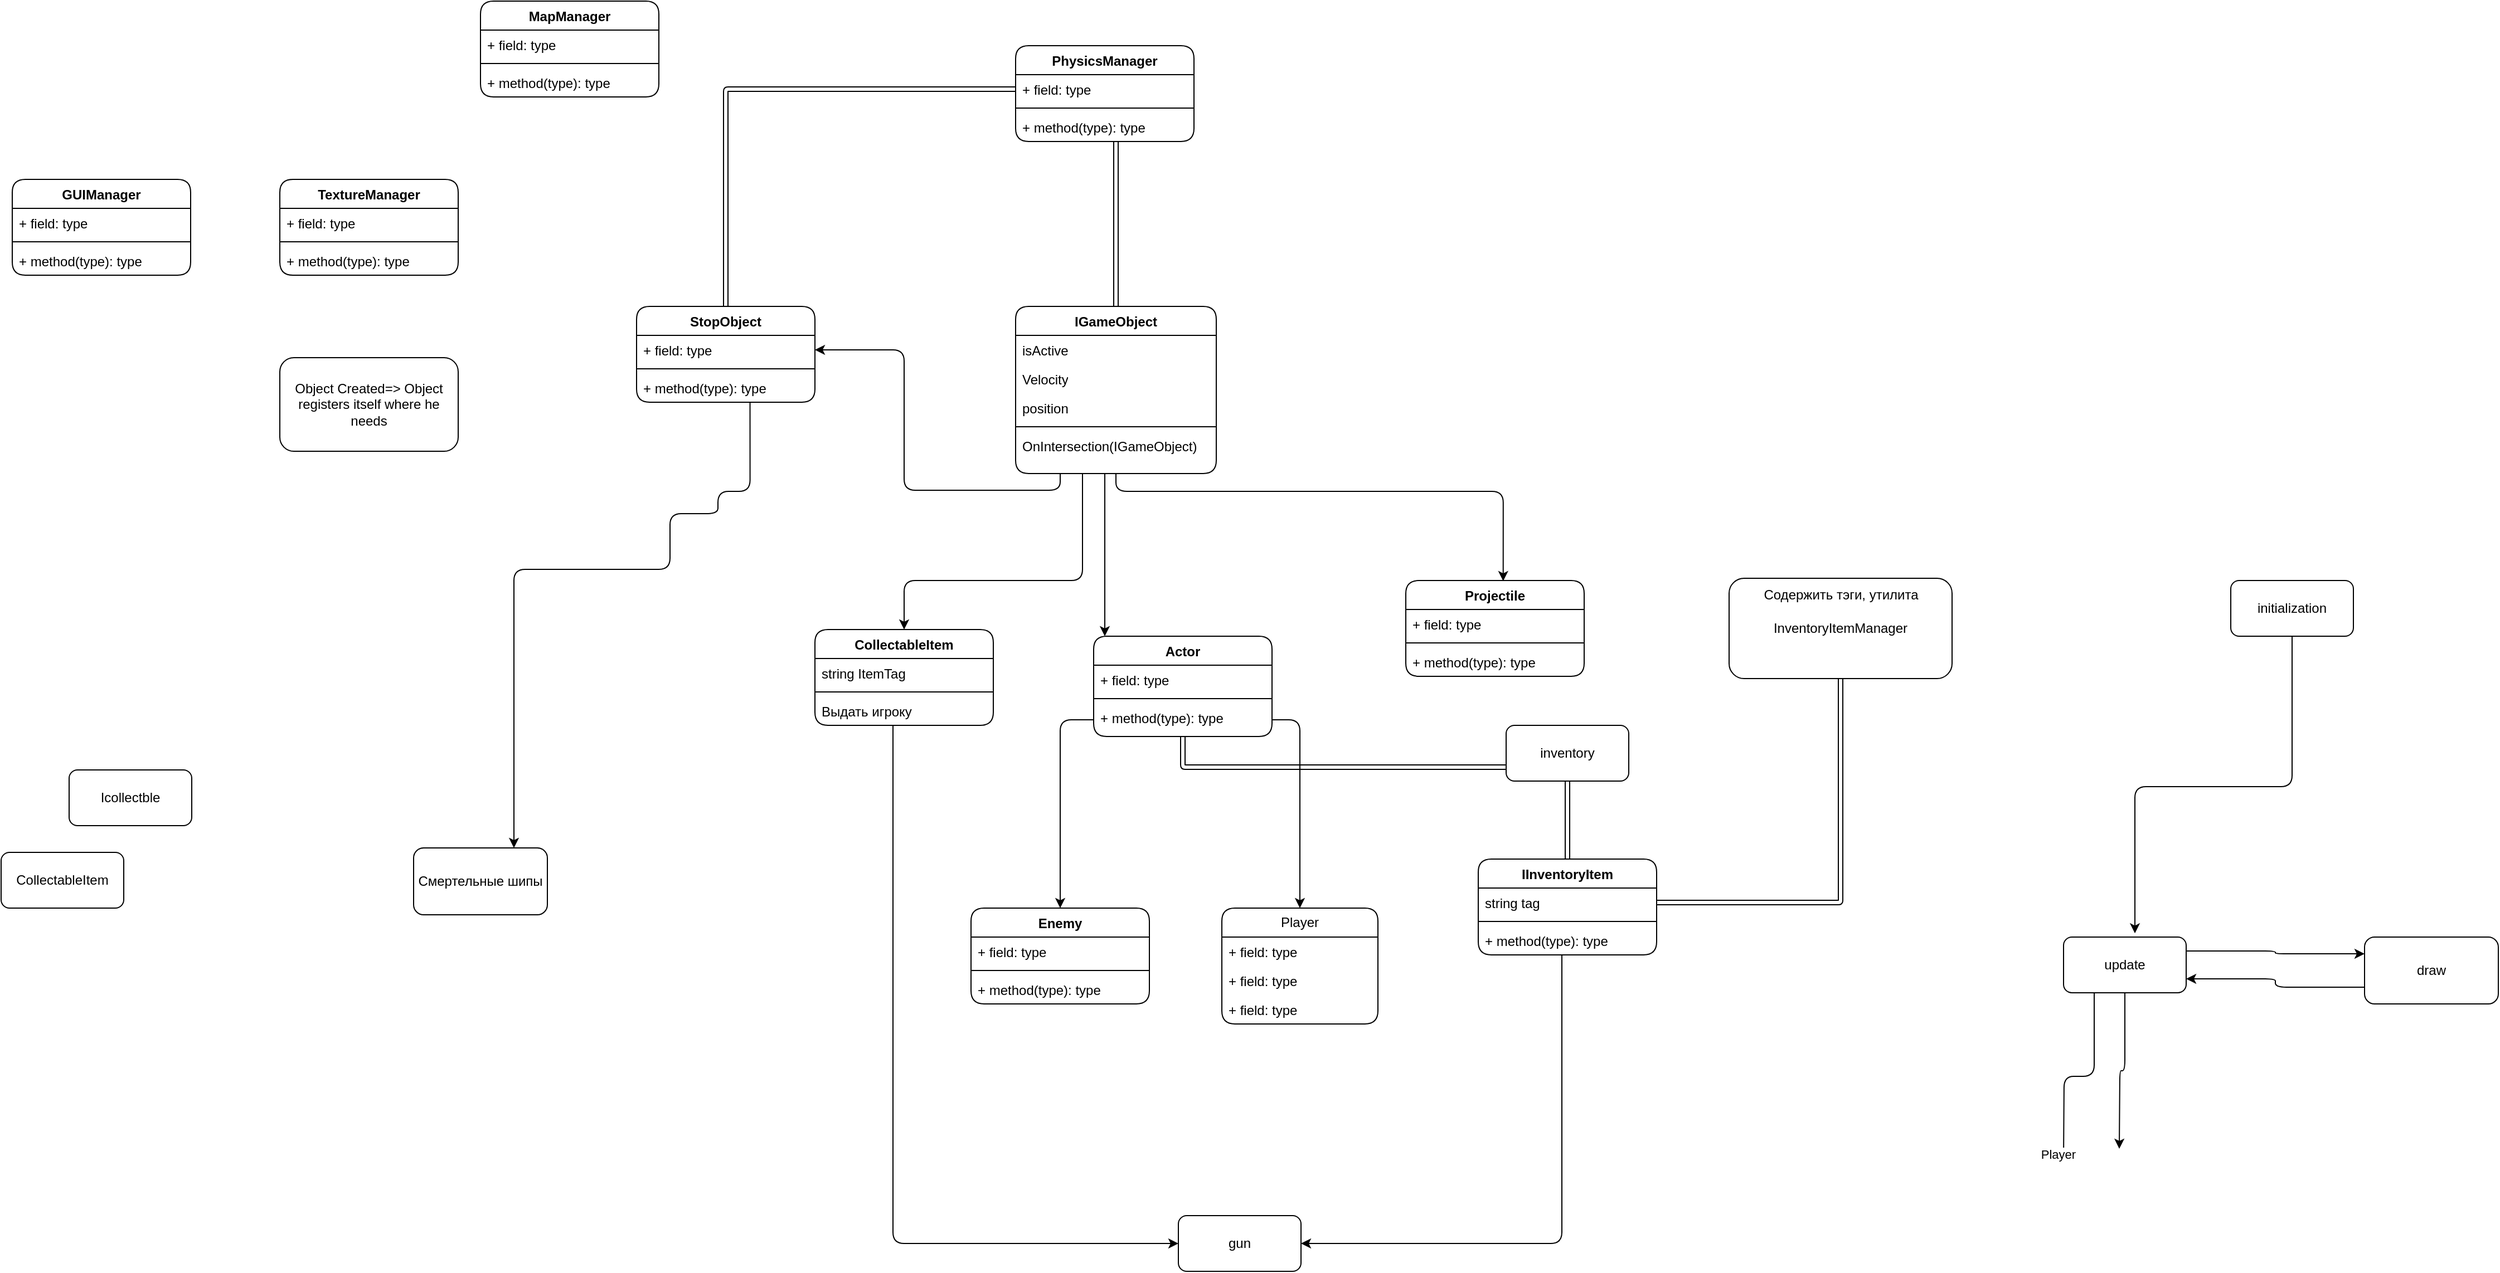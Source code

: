 <mxfile version="21.6.8" type="github">
  <diagram name="Page-1" id="xrVbIxzQs7RLVNrOqRsr">
    <mxGraphModel dx="3177" dy="1669" grid="1" gridSize="10" guides="1" tooltips="1" connect="1" arrows="1" fold="1" page="1" pageScale="1" pageWidth="850" pageHeight="1100" math="0" shadow="0">
      <root>
        <mxCell id="0" />
        <mxCell id="1" parent="0" />
        <mxCell id="t3rC0Jj9k0UUYVAXmxBf-2" style="edgeStyle=orthogonalEdgeStyle;rounded=1;orthogonalLoop=1;jettySize=auto;html=1;exitX=0.5;exitY=1;exitDx=0;exitDy=0;entryX=0.582;entryY=-0.067;entryDx=0;entryDy=0;entryPerimeter=0;" edge="1" parent="1" source="t3rC0Jj9k0UUYVAXmxBf-1" target="t3rC0Jj9k0UUYVAXmxBf-4">
          <mxGeometry relative="1" as="geometry">
            <mxPoint x="520" y="430" as="targetPoint" />
          </mxGeometry>
        </mxCell>
        <mxCell id="t3rC0Jj9k0UUYVAXmxBf-1" value="initialization&lt;br&gt;" style="html=1;whiteSpace=wrap;rounded=1;" vertex="1" parent="1">
          <mxGeometry x="410" y="160" width="110" height="50" as="geometry" />
        </mxCell>
        <mxCell id="t3rC0Jj9k0UUYVAXmxBf-6" style="edgeStyle=orthogonalEdgeStyle;rounded=1;orthogonalLoop=1;jettySize=auto;html=1;exitX=1;exitY=0.25;exitDx=0;exitDy=0;entryX=0;entryY=0.25;entryDx=0;entryDy=0;" edge="1" parent="1" source="t3rC0Jj9k0UUYVAXmxBf-4" target="t3rC0Jj9k0UUYVAXmxBf-5">
          <mxGeometry relative="1" as="geometry" />
        </mxCell>
        <mxCell id="t3rC0Jj9k0UUYVAXmxBf-8" style="edgeStyle=orthogonalEdgeStyle;rounded=1;orthogonalLoop=1;jettySize=auto;html=1;exitX=0.25;exitY=1;exitDx=0;exitDy=0;" edge="1" parent="1" source="t3rC0Jj9k0UUYVAXmxBf-4">
          <mxGeometry relative="1" as="geometry">
            <mxPoint x="260" y="680" as="targetPoint" />
          </mxGeometry>
        </mxCell>
        <mxCell id="t3rC0Jj9k0UUYVAXmxBf-9" value="Player&lt;br&gt;" style="edgeLabel;html=1;align=center;verticalAlign=middle;resizable=0;points=[];rounded=1;" vertex="1" connectable="0" parent="t3rC0Jj9k0UUYVAXmxBf-8">
          <mxGeometry x="0.944" y="-5" relative="1" as="geometry">
            <mxPoint as="offset" />
          </mxGeometry>
        </mxCell>
        <mxCell id="t3rC0Jj9k0UUYVAXmxBf-10" style="edgeStyle=orthogonalEdgeStyle;rounded=1;orthogonalLoop=1;jettySize=auto;html=1;exitX=0.5;exitY=1;exitDx=0;exitDy=0;" edge="1" parent="1" source="t3rC0Jj9k0UUYVAXmxBf-4">
          <mxGeometry relative="1" as="geometry">
            <mxPoint x="310" y="670" as="targetPoint" />
          </mxGeometry>
        </mxCell>
        <mxCell id="t3rC0Jj9k0UUYVAXmxBf-4" value="update" style="html=1;whiteSpace=wrap;rounded=1;" vertex="1" parent="1">
          <mxGeometry x="260" y="480" width="110" height="50" as="geometry" />
        </mxCell>
        <mxCell id="t3rC0Jj9k0UUYVAXmxBf-7" style="edgeStyle=orthogonalEdgeStyle;rounded=1;orthogonalLoop=1;jettySize=auto;html=1;exitX=0;exitY=0.75;exitDx=0;exitDy=0;entryX=1;entryY=0.75;entryDx=0;entryDy=0;" edge="1" parent="1" source="t3rC0Jj9k0UUYVAXmxBf-5" target="t3rC0Jj9k0UUYVAXmxBf-4">
          <mxGeometry relative="1" as="geometry" />
        </mxCell>
        <mxCell id="t3rC0Jj9k0UUYVAXmxBf-5" value="draw" style="whiteSpace=wrap;html=1;rounded=1;" vertex="1" parent="1">
          <mxGeometry x="530" y="480" width="120" height="60" as="geometry" />
        </mxCell>
        <mxCell id="t3rC0Jj9k0UUYVAXmxBf-14" value="Actor" style="swimlane;fontStyle=1;align=center;verticalAlign=top;childLayout=stackLayout;horizontal=1;startSize=26;horizontalStack=0;resizeParent=1;resizeParentMax=0;resizeLast=0;collapsible=1;marginBottom=0;whiteSpace=wrap;html=1;rounded=1;" vertex="1" parent="1">
          <mxGeometry x="-610" y="210" width="160" height="90" as="geometry" />
        </mxCell>
        <mxCell id="t3rC0Jj9k0UUYVAXmxBf-15" value="+ field: type" style="text;strokeColor=none;fillColor=none;align=left;verticalAlign=top;spacingLeft=4;spacingRight=4;overflow=hidden;rotatable=0;points=[[0,0.5],[1,0.5]];portConstraint=eastwest;whiteSpace=wrap;html=1;rounded=1;" vertex="1" parent="t3rC0Jj9k0UUYVAXmxBf-14">
          <mxGeometry y="26" width="160" height="26" as="geometry" />
        </mxCell>
        <mxCell id="t3rC0Jj9k0UUYVAXmxBf-16" value="" style="line;strokeWidth=1;fillColor=none;align=left;verticalAlign=middle;spacingTop=-1;spacingLeft=3;spacingRight=3;rotatable=0;labelPosition=right;points=[];portConstraint=eastwest;strokeColor=inherit;rounded=1;" vertex="1" parent="t3rC0Jj9k0UUYVAXmxBf-14">
          <mxGeometry y="52" width="160" height="8" as="geometry" />
        </mxCell>
        <mxCell id="t3rC0Jj9k0UUYVAXmxBf-17" value="+ method(type): type" style="text;strokeColor=none;fillColor=none;align=left;verticalAlign=top;spacingLeft=4;spacingRight=4;overflow=hidden;rotatable=0;points=[[0,0.5],[1,0.5]];portConstraint=eastwest;whiteSpace=wrap;html=1;rounded=1;" vertex="1" parent="t3rC0Jj9k0UUYVAXmxBf-14">
          <mxGeometry y="60" width="160" height="30" as="geometry" />
        </mxCell>
        <mxCell id="t3rC0Jj9k0UUYVAXmxBf-19" value="Enemy" style="swimlane;fontStyle=1;align=center;verticalAlign=top;childLayout=stackLayout;horizontal=1;startSize=26;horizontalStack=0;resizeParent=1;resizeParentMax=0;resizeLast=0;collapsible=1;marginBottom=0;whiteSpace=wrap;html=1;rounded=1;" vertex="1" parent="1">
          <mxGeometry x="-720" y="454" width="160" height="86" as="geometry" />
        </mxCell>
        <mxCell id="t3rC0Jj9k0UUYVAXmxBf-20" value="+ field: type" style="text;strokeColor=none;fillColor=none;align=left;verticalAlign=top;spacingLeft=4;spacingRight=4;overflow=hidden;rotatable=0;points=[[0,0.5],[1,0.5]];portConstraint=eastwest;whiteSpace=wrap;html=1;rounded=1;" vertex="1" parent="t3rC0Jj9k0UUYVAXmxBf-19">
          <mxGeometry y="26" width="160" height="26" as="geometry" />
        </mxCell>
        <mxCell id="t3rC0Jj9k0UUYVAXmxBf-21" value="" style="line;strokeWidth=1;fillColor=none;align=left;verticalAlign=middle;spacingTop=-1;spacingLeft=3;spacingRight=3;rotatable=0;labelPosition=right;points=[];portConstraint=eastwest;strokeColor=inherit;rounded=1;" vertex="1" parent="t3rC0Jj9k0UUYVAXmxBf-19">
          <mxGeometry y="52" width="160" height="8" as="geometry" />
        </mxCell>
        <mxCell id="t3rC0Jj9k0UUYVAXmxBf-22" value="+ method(type): type" style="text;strokeColor=none;fillColor=none;align=left;verticalAlign=top;spacingLeft=4;spacingRight=4;overflow=hidden;rotatable=0;points=[[0,0.5],[1,0.5]];portConstraint=eastwest;whiteSpace=wrap;html=1;rounded=1;" vertex="1" parent="t3rC0Jj9k0UUYVAXmxBf-19">
          <mxGeometry y="60" width="160" height="26" as="geometry" />
        </mxCell>
        <mxCell id="t3rC0Jj9k0UUYVAXmxBf-23" value="Player" style="swimlane;fontStyle=0;childLayout=stackLayout;horizontal=1;startSize=26;fillColor=none;horizontalStack=0;resizeParent=1;resizeParentMax=0;resizeLast=0;collapsible=1;marginBottom=0;whiteSpace=wrap;html=1;rounded=1;" vertex="1" parent="1">
          <mxGeometry x="-495" y="454" width="140" height="104" as="geometry" />
        </mxCell>
        <mxCell id="t3rC0Jj9k0UUYVAXmxBf-24" value="+ field: type" style="text;strokeColor=none;fillColor=none;align=left;verticalAlign=top;spacingLeft=4;spacingRight=4;overflow=hidden;rotatable=0;points=[[0,0.5],[1,0.5]];portConstraint=eastwest;whiteSpace=wrap;html=1;rounded=1;" vertex="1" parent="t3rC0Jj9k0UUYVAXmxBf-23">
          <mxGeometry y="26" width="140" height="26" as="geometry" />
        </mxCell>
        <mxCell id="t3rC0Jj9k0UUYVAXmxBf-25" value="+ field: type" style="text;strokeColor=none;fillColor=none;align=left;verticalAlign=top;spacingLeft=4;spacingRight=4;overflow=hidden;rotatable=0;points=[[0,0.5],[1,0.5]];portConstraint=eastwest;whiteSpace=wrap;html=1;rounded=1;" vertex="1" parent="t3rC0Jj9k0UUYVAXmxBf-23">
          <mxGeometry y="52" width="140" height="26" as="geometry" />
        </mxCell>
        <mxCell id="t3rC0Jj9k0UUYVAXmxBf-26" value="+ field: type" style="text;strokeColor=none;fillColor=none;align=left;verticalAlign=top;spacingLeft=4;spacingRight=4;overflow=hidden;rotatable=0;points=[[0,0.5],[1,0.5]];portConstraint=eastwest;whiteSpace=wrap;html=1;rounded=1;" vertex="1" parent="t3rC0Jj9k0UUYVAXmxBf-23">
          <mxGeometry y="78" width="140" height="26" as="geometry" />
        </mxCell>
        <mxCell id="t3rC0Jj9k0UUYVAXmxBf-27" style="edgeStyle=orthogonalEdgeStyle;rounded=1;orthogonalLoop=1;jettySize=auto;html=1;exitX=1;exitY=0.5;exitDx=0;exitDy=0;entryX=0.5;entryY=0;entryDx=0;entryDy=0;" edge="1" parent="1" source="t3rC0Jj9k0UUYVAXmxBf-17" target="t3rC0Jj9k0UUYVAXmxBf-23">
          <mxGeometry relative="1" as="geometry" />
        </mxCell>
        <mxCell id="t3rC0Jj9k0UUYVAXmxBf-28" style="edgeStyle=orthogonalEdgeStyle;rounded=1;orthogonalLoop=1;jettySize=auto;html=1;exitX=0;exitY=0.5;exitDx=0;exitDy=0;" edge="1" parent="1" source="t3rC0Jj9k0UUYVAXmxBf-17" target="t3rC0Jj9k0UUYVAXmxBf-19">
          <mxGeometry relative="1" as="geometry" />
        </mxCell>
        <mxCell id="t3rC0Jj9k0UUYVAXmxBf-35" value="TextureManager" style="swimlane;fontStyle=1;align=center;verticalAlign=top;childLayout=stackLayout;horizontal=1;startSize=26;horizontalStack=0;resizeParent=1;resizeParentMax=0;resizeLast=0;collapsible=1;marginBottom=0;whiteSpace=wrap;html=1;rounded=1;" vertex="1" parent="1">
          <mxGeometry x="-1340" y="-200" width="160" height="86" as="geometry" />
        </mxCell>
        <mxCell id="t3rC0Jj9k0UUYVAXmxBf-36" value="+ field: type" style="text;strokeColor=none;fillColor=none;align=left;verticalAlign=top;spacingLeft=4;spacingRight=4;overflow=hidden;rotatable=0;points=[[0,0.5],[1,0.5]];portConstraint=eastwest;whiteSpace=wrap;html=1;rounded=1;" vertex="1" parent="t3rC0Jj9k0UUYVAXmxBf-35">
          <mxGeometry y="26" width="160" height="26" as="geometry" />
        </mxCell>
        <mxCell id="t3rC0Jj9k0UUYVAXmxBf-37" value="" style="line;strokeWidth=1;fillColor=none;align=left;verticalAlign=middle;spacingTop=-1;spacingLeft=3;spacingRight=3;rotatable=0;labelPosition=right;points=[];portConstraint=eastwest;strokeColor=inherit;rounded=1;" vertex="1" parent="t3rC0Jj9k0UUYVAXmxBf-35">
          <mxGeometry y="52" width="160" height="8" as="geometry" />
        </mxCell>
        <mxCell id="t3rC0Jj9k0UUYVAXmxBf-38" value="+ method(type): type" style="text;strokeColor=none;fillColor=none;align=left;verticalAlign=top;spacingLeft=4;spacingRight=4;overflow=hidden;rotatable=0;points=[[0,0.5],[1,0.5]];portConstraint=eastwest;whiteSpace=wrap;html=1;rounded=1;" vertex="1" parent="t3rC0Jj9k0UUYVAXmxBf-35">
          <mxGeometry y="60" width="160" height="26" as="geometry" />
        </mxCell>
        <mxCell id="t3rC0Jj9k0UUYVAXmxBf-39" value="GUIManager" style="swimlane;fontStyle=1;align=center;verticalAlign=top;childLayout=stackLayout;horizontal=1;startSize=26;horizontalStack=0;resizeParent=1;resizeParentMax=0;resizeLast=0;collapsible=1;marginBottom=0;whiteSpace=wrap;html=1;rounded=1;" vertex="1" parent="1">
          <mxGeometry x="-1580" y="-200" width="160" height="86" as="geometry" />
        </mxCell>
        <mxCell id="t3rC0Jj9k0UUYVAXmxBf-40" value="+ field: type" style="text;strokeColor=none;fillColor=none;align=left;verticalAlign=top;spacingLeft=4;spacingRight=4;overflow=hidden;rotatable=0;points=[[0,0.5],[1,0.5]];portConstraint=eastwest;whiteSpace=wrap;html=1;rounded=1;" vertex="1" parent="t3rC0Jj9k0UUYVAXmxBf-39">
          <mxGeometry y="26" width="160" height="26" as="geometry" />
        </mxCell>
        <mxCell id="t3rC0Jj9k0UUYVAXmxBf-41" value="" style="line;strokeWidth=1;fillColor=none;align=left;verticalAlign=middle;spacingTop=-1;spacingLeft=3;spacingRight=3;rotatable=0;labelPosition=right;points=[];portConstraint=eastwest;strokeColor=inherit;rounded=1;" vertex="1" parent="t3rC0Jj9k0UUYVAXmxBf-39">
          <mxGeometry y="52" width="160" height="8" as="geometry" />
        </mxCell>
        <mxCell id="t3rC0Jj9k0UUYVAXmxBf-42" value="+ method(type): type" style="text;strokeColor=none;fillColor=none;align=left;verticalAlign=top;spacingLeft=4;spacingRight=4;overflow=hidden;rotatable=0;points=[[0,0.5],[1,0.5]];portConstraint=eastwest;whiteSpace=wrap;html=1;rounded=1;" vertex="1" parent="t3rC0Jj9k0UUYVAXmxBf-39">
          <mxGeometry y="60" width="160" height="26" as="geometry" />
        </mxCell>
        <mxCell id="t3rC0Jj9k0UUYVAXmxBf-43" value="MapManager&lt;br&gt;" style="swimlane;fontStyle=1;align=center;verticalAlign=top;childLayout=stackLayout;horizontal=1;startSize=26;horizontalStack=0;resizeParent=1;resizeParentMax=0;resizeLast=0;collapsible=1;marginBottom=0;whiteSpace=wrap;html=1;rounded=1;" vertex="1" parent="1">
          <mxGeometry x="-1160" y="-360" width="160" height="86" as="geometry" />
        </mxCell>
        <mxCell id="t3rC0Jj9k0UUYVAXmxBf-44" value="+ field: type" style="text;strokeColor=none;fillColor=none;align=left;verticalAlign=top;spacingLeft=4;spacingRight=4;overflow=hidden;rotatable=0;points=[[0,0.5],[1,0.5]];portConstraint=eastwest;whiteSpace=wrap;html=1;rounded=1;" vertex="1" parent="t3rC0Jj9k0UUYVAXmxBf-43">
          <mxGeometry y="26" width="160" height="26" as="geometry" />
        </mxCell>
        <mxCell id="t3rC0Jj9k0UUYVAXmxBf-45" value="" style="line;strokeWidth=1;fillColor=none;align=left;verticalAlign=middle;spacingTop=-1;spacingLeft=3;spacingRight=3;rotatable=0;labelPosition=right;points=[];portConstraint=eastwest;strokeColor=inherit;rounded=1;" vertex="1" parent="t3rC0Jj9k0UUYVAXmxBf-43">
          <mxGeometry y="52" width="160" height="8" as="geometry" />
        </mxCell>
        <mxCell id="t3rC0Jj9k0UUYVAXmxBf-46" value="+ method(type): type" style="text;strokeColor=none;fillColor=none;align=left;verticalAlign=top;spacingLeft=4;spacingRight=4;overflow=hidden;rotatable=0;points=[[0,0.5],[1,0.5]];portConstraint=eastwest;whiteSpace=wrap;html=1;rounded=1;" vertex="1" parent="t3rC0Jj9k0UUYVAXmxBf-43">
          <mxGeometry y="60" width="160" height="26" as="geometry" />
        </mxCell>
        <mxCell id="t3rC0Jj9k0UUYVAXmxBf-75" style="edgeStyle=orthogonalEdgeStyle;rounded=1;orthogonalLoop=1;jettySize=auto;html=1;" edge="1" parent="1" source="t3rC0Jj9k0UUYVAXmxBf-47" target="t3rC0Jj9k0UUYVAXmxBf-14">
          <mxGeometry relative="1" as="geometry">
            <Array as="points">
              <mxPoint x="-600" y="150" />
              <mxPoint x="-600" y="150" />
            </Array>
          </mxGeometry>
        </mxCell>
        <mxCell id="t3rC0Jj9k0UUYVAXmxBf-90" style="edgeStyle=orthogonalEdgeStyle;rounded=1;orthogonalLoop=1;jettySize=auto;html=1;entryX=1;entryY=0.5;entryDx=0;entryDy=0;" edge="1" parent="1" source="t3rC0Jj9k0UUYVAXmxBf-47" target="t3rC0Jj9k0UUYVAXmxBf-65">
          <mxGeometry relative="1" as="geometry">
            <Array as="points">
              <mxPoint x="-640" y="79" />
              <mxPoint x="-780" y="79" />
              <mxPoint x="-780" y="-47" />
            </Array>
          </mxGeometry>
        </mxCell>
        <mxCell id="t3rC0Jj9k0UUYVAXmxBf-96" style="edgeStyle=orthogonalEdgeStyle;rounded=1;orthogonalLoop=1;jettySize=auto;html=1;entryX=0.546;entryY=0.006;entryDx=0;entryDy=0;entryPerimeter=0;" edge="1" parent="1" source="t3rC0Jj9k0UUYVAXmxBf-47" target="t3rC0Jj9k0UUYVAXmxBf-91">
          <mxGeometry relative="1" as="geometry">
            <Array as="points">
              <mxPoint x="-590" y="80" />
              <mxPoint x="-243" y="80" />
            </Array>
          </mxGeometry>
        </mxCell>
        <mxCell id="t3rC0Jj9k0UUYVAXmxBf-108" style="edgeStyle=orthogonalEdgeStyle;rounded=1;orthogonalLoop=1;jettySize=auto;html=1;entryX=0.75;entryY=0;entryDx=0;entryDy=0;exitX=0.636;exitY=0.987;exitDx=0;exitDy=0;exitPerimeter=0;" edge="1" parent="1" source="t3rC0Jj9k0UUYVAXmxBf-67" target="t3rC0Jj9k0UUYVAXmxBf-109">
          <mxGeometry relative="1" as="geometry">
            <mxPoint x="-1130" y="310" as="targetPoint" />
            <mxPoint x="-880" y="90" as="sourcePoint" />
            <Array as="points">
              <mxPoint x="-918" y="80" />
              <mxPoint x="-947" y="80" />
              <mxPoint x="-947" y="100" />
              <mxPoint x="-990" y="100" />
              <mxPoint x="-990" y="150" />
              <mxPoint x="-1130" y="150" />
            </Array>
          </mxGeometry>
        </mxCell>
        <mxCell id="t3rC0Jj9k0UUYVAXmxBf-47" value="IGameObject" style="swimlane;fontStyle=1;align=center;verticalAlign=top;childLayout=stackLayout;horizontal=1;startSize=26;horizontalStack=0;resizeParent=1;resizeParentMax=0;resizeLast=0;collapsible=1;marginBottom=0;whiteSpace=wrap;html=1;rounded=1;" vertex="1" parent="1">
          <mxGeometry x="-680" y="-86" width="180" height="150" as="geometry" />
        </mxCell>
        <mxCell id="t3rC0Jj9k0UUYVAXmxBf-48" value="isActive" style="text;strokeColor=none;fillColor=none;align=left;verticalAlign=top;spacingLeft=4;spacingRight=4;overflow=hidden;rotatable=0;points=[[0,0.5],[1,0.5]];portConstraint=eastwest;whiteSpace=wrap;html=1;rounded=1;" vertex="1" parent="t3rC0Jj9k0UUYVAXmxBf-47">
          <mxGeometry y="26" width="180" height="26" as="geometry" />
        </mxCell>
        <mxCell id="t3rC0Jj9k0UUYVAXmxBf-88" value="Velocity" style="text;strokeColor=none;fillColor=none;align=left;verticalAlign=top;spacingLeft=4;spacingRight=4;overflow=hidden;rotatable=0;points=[[0,0.5],[1,0.5]];portConstraint=eastwest;whiteSpace=wrap;html=1;rounded=1;" vertex="1" parent="t3rC0Jj9k0UUYVAXmxBf-47">
          <mxGeometry y="52" width="180" height="26" as="geometry" />
        </mxCell>
        <mxCell id="t3rC0Jj9k0UUYVAXmxBf-89" value="position" style="text;strokeColor=none;fillColor=none;align=left;verticalAlign=top;spacingLeft=4;spacingRight=4;overflow=hidden;rotatable=0;points=[[0,0.5],[1,0.5]];portConstraint=eastwest;whiteSpace=wrap;html=1;rounded=1;" vertex="1" parent="t3rC0Jj9k0UUYVAXmxBf-47">
          <mxGeometry y="78" width="180" height="26" as="geometry" />
        </mxCell>
        <mxCell id="t3rC0Jj9k0UUYVAXmxBf-49" value="" style="line;strokeWidth=1;fillColor=none;align=left;verticalAlign=middle;spacingTop=-1;spacingLeft=3;spacingRight=3;rotatable=0;labelPosition=right;points=[];portConstraint=eastwest;strokeColor=inherit;rounded=1;" vertex="1" parent="t3rC0Jj9k0UUYVAXmxBf-47">
          <mxGeometry y="104" width="180" height="8" as="geometry" />
        </mxCell>
        <mxCell id="t3rC0Jj9k0UUYVAXmxBf-50" value="OnIntersection(IGameObject)" style="text;strokeColor=none;fillColor=none;align=left;verticalAlign=top;spacingLeft=4;spacingRight=4;overflow=hidden;rotatable=0;points=[[0,0.5],[1,0.5]];portConstraint=eastwest;whiteSpace=wrap;html=1;rounded=1;" vertex="1" parent="t3rC0Jj9k0UUYVAXmxBf-47">
          <mxGeometry y="112" width="180" height="38" as="geometry" />
        </mxCell>
        <mxCell id="t3rC0Jj9k0UUYVAXmxBf-62" style="edgeStyle=orthogonalEdgeStyle;rounded=1;orthogonalLoop=1;jettySize=auto;html=1;shape=link;" edge="1" parent="1" source="t3rC0Jj9k0UUYVAXmxBf-51" target="t3rC0Jj9k0UUYVAXmxBf-47">
          <mxGeometry relative="1" as="geometry">
            <Array as="points">
              <mxPoint x="-590" y="-190" />
              <mxPoint x="-590" y="-190" />
            </Array>
          </mxGeometry>
        </mxCell>
        <mxCell id="t3rC0Jj9k0UUYVAXmxBf-51" value="PhysicsManager" style="swimlane;fontStyle=1;align=center;verticalAlign=top;childLayout=stackLayout;horizontal=1;startSize=26;horizontalStack=0;resizeParent=1;resizeParentMax=0;resizeLast=0;collapsible=1;marginBottom=0;whiteSpace=wrap;html=1;rounded=1;" vertex="1" parent="1">
          <mxGeometry x="-680" y="-320" width="160" height="86" as="geometry" />
        </mxCell>
        <mxCell id="t3rC0Jj9k0UUYVAXmxBf-52" value="+ field: type" style="text;strokeColor=none;fillColor=none;align=left;verticalAlign=top;spacingLeft=4;spacingRight=4;overflow=hidden;rotatable=0;points=[[0,0.5],[1,0.5]];portConstraint=eastwest;whiteSpace=wrap;html=1;rounded=1;" vertex="1" parent="t3rC0Jj9k0UUYVAXmxBf-51">
          <mxGeometry y="26" width="160" height="26" as="geometry" />
        </mxCell>
        <mxCell id="t3rC0Jj9k0UUYVAXmxBf-53" value="" style="line;strokeWidth=1;fillColor=none;align=left;verticalAlign=middle;spacingTop=-1;spacingLeft=3;spacingRight=3;rotatable=0;labelPosition=right;points=[];portConstraint=eastwest;strokeColor=inherit;rounded=1;" vertex="1" parent="t3rC0Jj9k0UUYVAXmxBf-51">
          <mxGeometry y="52" width="160" height="8" as="geometry" />
        </mxCell>
        <mxCell id="t3rC0Jj9k0UUYVAXmxBf-54" value="+ method(type): type" style="text;strokeColor=none;fillColor=none;align=left;verticalAlign=top;spacingLeft=4;spacingRight=4;overflow=hidden;rotatable=0;points=[[0,0.5],[1,0.5]];portConstraint=eastwest;whiteSpace=wrap;html=1;rounded=1;" vertex="1" parent="t3rC0Jj9k0UUYVAXmxBf-51">
          <mxGeometry y="60" width="160" height="26" as="geometry" />
        </mxCell>
        <mxCell id="t3rC0Jj9k0UUYVAXmxBf-84" style="edgeStyle=orthogonalEdgeStyle;rounded=1;orthogonalLoop=1;jettySize=auto;html=1;entryX=0;entryY=0.5;entryDx=0;entryDy=0;" edge="1" parent="1" source="t3rC0Jj9k0UUYVAXmxBf-57" target="t3rC0Jj9k0UUYVAXmxBf-81">
          <mxGeometry relative="1" as="geometry">
            <Array as="points">
              <mxPoint x="-790" y="755" />
            </Array>
          </mxGeometry>
        </mxCell>
        <mxCell id="t3rC0Jj9k0UUYVAXmxBf-57" value="CollectableItem" style="swimlane;fontStyle=1;align=center;verticalAlign=top;childLayout=stackLayout;horizontal=1;startSize=26;horizontalStack=0;resizeParent=1;resizeParentMax=0;resizeLast=0;collapsible=1;marginBottom=0;whiteSpace=wrap;html=1;rounded=1;" vertex="1" parent="1">
          <mxGeometry x="-860" y="204" width="160" height="86" as="geometry" />
        </mxCell>
        <mxCell id="t3rC0Jj9k0UUYVAXmxBf-58" value="string ItemTag" style="text;strokeColor=none;fillColor=none;align=left;verticalAlign=top;spacingLeft=4;spacingRight=4;overflow=hidden;rotatable=0;points=[[0,0.5],[1,0.5]];portConstraint=eastwest;whiteSpace=wrap;html=1;rounded=1;" vertex="1" parent="t3rC0Jj9k0UUYVAXmxBf-57">
          <mxGeometry y="26" width="160" height="26" as="geometry" />
        </mxCell>
        <mxCell id="t3rC0Jj9k0UUYVAXmxBf-59" value="" style="line;strokeWidth=1;fillColor=none;align=left;verticalAlign=middle;spacingTop=-1;spacingLeft=3;spacingRight=3;rotatable=0;labelPosition=right;points=[];portConstraint=eastwest;strokeColor=inherit;rounded=1;" vertex="1" parent="t3rC0Jj9k0UUYVAXmxBf-57">
          <mxGeometry y="52" width="160" height="8" as="geometry" />
        </mxCell>
        <mxCell id="t3rC0Jj9k0UUYVAXmxBf-60" value="Выдать игроку" style="text;strokeColor=none;fillColor=none;align=left;verticalAlign=top;spacingLeft=4;spacingRight=4;overflow=hidden;rotatable=0;points=[[0,0.5],[1,0.5]];portConstraint=eastwest;whiteSpace=wrap;html=1;rounded=1;" vertex="1" parent="t3rC0Jj9k0UUYVAXmxBf-57">
          <mxGeometry y="60" width="160" height="26" as="geometry" />
        </mxCell>
        <mxCell id="t3rC0Jj9k0UUYVAXmxBf-63" style="edgeStyle=orthogonalEdgeStyle;rounded=1;orthogonalLoop=1;jettySize=auto;html=1;entryX=0.5;entryY=0;entryDx=0;entryDy=0;" edge="1" parent="1" source="t3rC0Jj9k0UUYVAXmxBf-50" target="t3rC0Jj9k0UUYVAXmxBf-57">
          <mxGeometry relative="1" as="geometry">
            <Array as="points">
              <mxPoint x="-620" y="160" />
              <mxPoint x="-780" y="160" />
            </Array>
          </mxGeometry>
        </mxCell>
        <mxCell id="t3rC0Jj9k0UUYVAXmxBf-64" value="StopObject" style="swimlane;fontStyle=1;align=center;verticalAlign=top;childLayout=stackLayout;horizontal=1;startSize=26;horizontalStack=0;resizeParent=1;resizeParentMax=0;resizeLast=0;collapsible=1;marginBottom=0;whiteSpace=wrap;html=1;rounded=1;" vertex="1" parent="1">
          <mxGeometry x="-1020" y="-86" width="160" height="86" as="geometry" />
        </mxCell>
        <mxCell id="t3rC0Jj9k0UUYVAXmxBf-65" value="+ field: type" style="text;strokeColor=none;fillColor=none;align=left;verticalAlign=top;spacingLeft=4;spacingRight=4;overflow=hidden;rotatable=0;points=[[0,0.5],[1,0.5]];portConstraint=eastwest;whiteSpace=wrap;html=1;rounded=1;" vertex="1" parent="t3rC0Jj9k0UUYVAXmxBf-64">
          <mxGeometry y="26" width="160" height="26" as="geometry" />
        </mxCell>
        <mxCell id="t3rC0Jj9k0UUYVAXmxBf-66" value="" style="line;strokeWidth=1;fillColor=none;align=left;verticalAlign=middle;spacingTop=-1;spacingLeft=3;spacingRight=3;rotatable=0;labelPosition=right;points=[];portConstraint=eastwest;strokeColor=inherit;rounded=1;" vertex="1" parent="t3rC0Jj9k0UUYVAXmxBf-64">
          <mxGeometry y="52" width="160" height="8" as="geometry" />
        </mxCell>
        <mxCell id="t3rC0Jj9k0UUYVAXmxBf-67" value="+ method(type): type" style="text;strokeColor=none;fillColor=none;align=left;verticalAlign=top;spacingLeft=4;spacingRight=4;overflow=hidden;rotatable=0;points=[[0,0.5],[1,0.5]];portConstraint=eastwest;whiteSpace=wrap;html=1;rounded=1;" vertex="1" parent="t3rC0Jj9k0UUYVAXmxBf-64">
          <mxGeometry y="60" width="160" height="26" as="geometry" />
        </mxCell>
        <mxCell id="t3rC0Jj9k0UUYVAXmxBf-68" style="edgeStyle=orthogonalEdgeStyle;rounded=1;orthogonalLoop=1;jettySize=auto;html=1;entryX=0.5;entryY=0;entryDx=0;entryDy=0;shape=link;" edge="1" parent="1" source="t3rC0Jj9k0UUYVAXmxBf-52" target="t3rC0Jj9k0UUYVAXmxBf-64">
          <mxGeometry relative="1" as="geometry" />
        </mxCell>
        <mxCell id="t3rC0Jj9k0UUYVAXmxBf-70" value="Object Created=&amp;gt; Object registers itself where he needs" style="html=1;whiteSpace=wrap;rounded=1;" vertex="1" parent="1">
          <mxGeometry x="-1340" y="-40" width="160" height="84" as="geometry" />
        </mxCell>
        <mxCell id="t3rC0Jj9k0UUYVAXmxBf-71" value="IInventoryItem" style="swimlane;fontStyle=1;align=center;verticalAlign=top;childLayout=stackLayout;horizontal=1;startSize=26;horizontalStack=0;resizeParent=1;resizeParentMax=0;resizeLast=0;collapsible=1;marginBottom=0;whiteSpace=wrap;html=1;rounded=1;" vertex="1" parent="1">
          <mxGeometry x="-265" y="410" width="160" height="86" as="geometry" />
        </mxCell>
        <mxCell id="t3rC0Jj9k0UUYVAXmxBf-72" value="string tag" style="text;strokeColor=none;fillColor=none;align=left;verticalAlign=top;spacingLeft=4;spacingRight=4;overflow=hidden;rotatable=0;points=[[0,0.5],[1,0.5]];portConstraint=eastwest;whiteSpace=wrap;html=1;rounded=1;" vertex="1" parent="t3rC0Jj9k0UUYVAXmxBf-71">
          <mxGeometry y="26" width="160" height="26" as="geometry" />
        </mxCell>
        <mxCell id="t3rC0Jj9k0UUYVAXmxBf-73" value="" style="line;strokeWidth=1;fillColor=none;align=left;verticalAlign=middle;spacingTop=-1;spacingLeft=3;spacingRight=3;rotatable=0;labelPosition=right;points=[];portConstraint=eastwest;strokeColor=inherit;rounded=1;" vertex="1" parent="t3rC0Jj9k0UUYVAXmxBf-71">
          <mxGeometry y="52" width="160" height="8" as="geometry" />
        </mxCell>
        <mxCell id="t3rC0Jj9k0UUYVAXmxBf-74" value="+ method(type): type" style="text;strokeColor=none;fillColor=none;align=left;verticalAlign=top;spacingLeft=4;spacingRight=4;overflow=hidden;rotatable=0;points=[[0,0.5],[1,0.5]];portConstraint=eastwest;whiteSpace=wrap;html=1;rounded=1;" vertex="1" parent="t3rC0Jj9k0UUYVAXmxBf-71">
          <mxGeometry y="60" width="160" height="26" as="geometry" />
        </mxCell>
        <mxCell id="t3rC0Jj9k0UUYVAXmxBf-80" style="edgeStyle=orthogonalEdgeStyle;rounded=1;orthogonalLoop=1;jettySize=auto;html=1;entryX=0.5;entryY=0;entryDx=0;entryDy=0;shape=link;" edge="1" parent="1" source="t3rC0Jj9k0UUYVAXmxBf-77" target="t3rC0Jj9k0UUYVAXmxBf-71">
          <mxGeometry relative="1" as="geometry" />
        </mxCell>
        <mxCell id="t3rC0Jj9k0UUYVAXmxBf-77" value="inventory" style="html=1;whiteSpace=wrap;rounded=1;" vertex="1" parent="1">
          <mxGeometry x="-240" y="290" width="110" height="50" as="geometry" />
        </mxCell>
        <mxCell id="t3rC0Jj9k0UUYVAXmxBf-79" style="edgeStyle=orthogonalEdgeStyle;rounded=1;orthogonalLoop=1;jettySize=auto;html=1;entryX=0;entryY=0.75;entryDx=0;entryDy=0;shape=link;" edge="1" parent="1" source="t3rC0Jj9k0UUYVAXmxBf-14" target="t3rC0Jj9k0UUYVAXmxBf-77">
          <mxGeometry relative="1" as="geometry">
            <Array as="points">
              <mxPoint x="-530" y="328" />
            </Array>
          </mxGeometry>
        </mxCell>
        <mxCell id="t3rC0Jj9k0UUYVAXmxBf-81" value="gun" style="html=1;whiteSpace=wrap;rounded=1;" vertex="1" parent="1">
          <mxGeometry x="-534" y="730" width="110" height="50" as="geometry" />
        </mxCell>
        <mxCell id="t3rC0Jj9k0UUYVAXmxBf-82" style="edgeStyle=orthogonalEdgeStyle;rounded=1;orthogonalLoop=1;jettySize=auto;html=1;entryX=1;entryY=0.5;entryDx=0;entryDy=0;" edge="1" parent="1" source="t3rC0Jj9k0UUYVAXmxBf-74" target="t3rC0Jj9k0UUYVAXmxBf-81">
          <mxGeometry relative="1" as="geometry">
            <Array as="points">
              <mxPoint x="-190" y="755" />
            </Array>
          </mxGeometry>
        </mxCell>
        <mxCell id="t3rC0Jj9k0UUYVAXmxBf-91" value="Projectile" style="swimlane;fontStyle=1;align=center;verticalAlign=top;childLayout=stackLayout;horizontal=1;startSize=26;horizontalStack=0;resizeParent=1;resizeParentMax=0;resizeLast=0;collapsible=1;marginBottom=0;whiteSpace=wrap;html=1;rounded=1;" vertex="1" parent="1">
          <mxGeometry x="-330" y="160" width="160" height="86" as="geometry" />
        </mxCell>
        <mxCell id="t3rC0Jj9k0UUYVAXmxBf-92" value="+ field: type" style="text;strokeColor=none;fillColor=none;align=left;verticalAlign=top;spacingLeft=4;spacingRight=4;overflow=hidden;rotatable=0;points=[[0,0.5],[1,0.5]];portConstraint=eastwest;whiteSpace=wrap;html=1;" vertex="1" parent="t3rC0Jj9k0UUYVAXmxBf-91">
          <mxGeometry y="26" width="160" height="26" as="geometry" />
        </mxCell>
        <mxCell id="t3rC0Jj9k0UUYVAXmxBf-93" value="" style="line;strokeWidth=1;fillColor=none;align=left;verticalAlign=middle;spacingTop=-1;spacingLeft=3;spacingRight=3;rotatable=0;labelPosition=right;points=[];portConstraint=eastwest;strokeColor=inherit;rounded=1;" vertex="1" parent="t3rC0Jj9k0UUYVAXmxBf-91">
          <mxGeometry y="52" width="160" height="8" as="geometry" />
        </mxCell>
        <mxCell id="t3rC0Jj9k0UUYVAXmxBf-94" value="+ method(type): type" style="text;strokeColor=none;fillColor=none;align=left;verticalAlign=top;spacingLeft=4;spacingRight=4;overflow=hidden;rotatable=0;points=[[0,0.5],[1,0.5]];portConstraint=eastwest;whiteSpace=wrap;html=1;" vertex="1" parent="t3rC0Jj9k0UUYVAXmxBf-91">
          <mxGeometry y="60" width="160" height="26" as="geometry" />
        </mxCell>
        <mxCell id="t3rC0Jj9k0UUYVAXmxBf-97" value="CollectableItem" style="html=1;whiteSpace=wrap;rounded=1;" vertex="1" parent="1">
          <mxGeometry x="-1590" y="404" width="110" height="50" as="geometry" />
        </mxCell>
        <mxCell id="t3rC0Jj9k0UUYVAXmxBf-98" value="Icollectble" style="html=1;whiteSpace=wrap;rounded=1;" vertex="1" parent="1">
          <mxGeometry x="-1529" y="330" width="110" height="50" as="geometry" />
        </mxCell>
        <mxCell id="t3rC0Jj9k0UUYVAXmxBf-101" style="edgeStyle=orthogonalEdgeStyle;rounded=1;orthogonalLoop=1;jettySize=auto;html=1;entryX=1;entryY=0.5;entryDx=0;entryDy=0;shape=link;" edge="1" parent="1" source="t3rC0Jj9k0UUYVAXmxBf-99" target="t3rC0Jj9k0UUYVAXmxBf-72">
          <mxGeometry relative="1" as="geometry" />
        </mxCell>
        <mxCell id="t3rC0Jj9k0UUYVAXmxBf-99" value="InventoryItemManager" style="html=1;whiteSpace=wrap;rounded=1;" vertex="1" parent="1">
          <mxGeometry x="-40" y="158" width="200" height="90" as="geometry" />
        </mxCell>
        <mxCell id="t3rC0Jj9k0UUYVAXmxBf-106" value="Содержить тэги, утилита&lt;br&gt;" style="text;html=1;align=center;verticalAlign=middle;resizable=0;points=[];autosize=1;strokeColor=none;fillColor=none;" vertex="1" parent="1">
          <mxGeometry x="-20" y="158" width="160" height="30" as="geometry" />
        </mxCell>
        <mxCell id="t3rC0Jj9k0UUYVAXmxBf-109" value="Смертельные шипы" style="whiteSpace=wrap;html=1;rounded=1;" vertex="1" parent="1">
          <mxGeometry x="-1220" y="400" width="120" height="60" as="geometry" />
        </mxCell>
      </root>
    </mxGraphModel>
  </diagram>
</mxfile>
